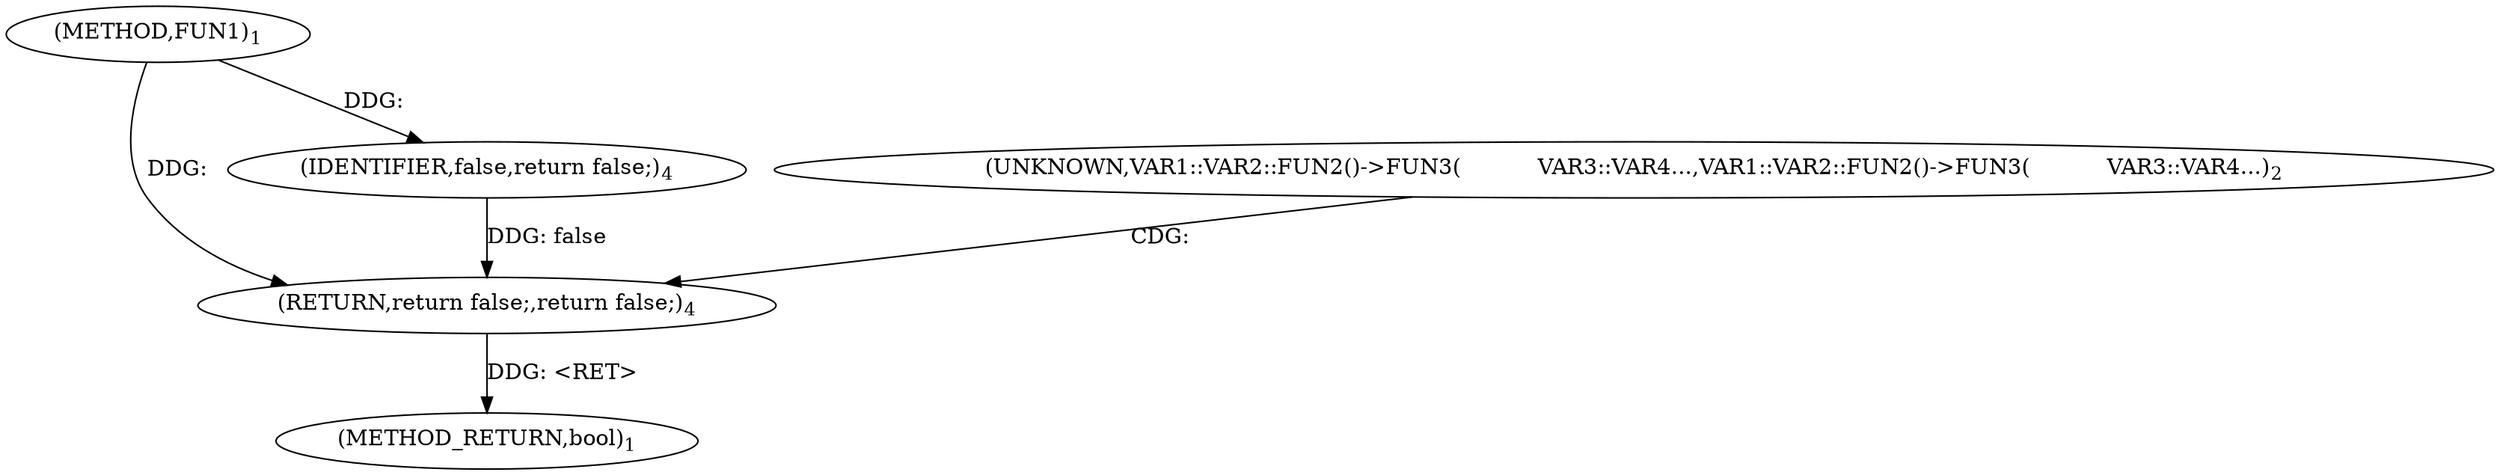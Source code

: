 digraph "FUN1" {  
"8" [label = <(METHOD,FUN1)<SUB>1</SUB>> ]
"15" [label = <(METHOD_RETURN,bool)<SUB>1</SUB>> ]
"13" [label = <(RETURN,return false;,return false;)<SUB>4</SUB>> ]
"14" [label = <(IDENTIFIER,false,return false;)<SUB>4</SUB>> ]
"11" [label = <(UNKNOWN,VAR1::VAR2::FUN2()-&gt;FUN3(
           VAR3::VAR4...,VAR1::VAR2::FUN2()-&gt;FUN3(
           VAR3::VAR4...)<SUB>2</SUB>> ]
  "13" -> "15"  [ label = "DDG: &lt;RET&gt;"] 
  "14" -> "13"  [ label = "DDG: false"] 
  "8" -> "13"  [ label = "DDG: "] 
  "8" -> "14"  [ label = "DDG: "] 
  "11" -> "13"  [ label = "CDG: "] 
}
